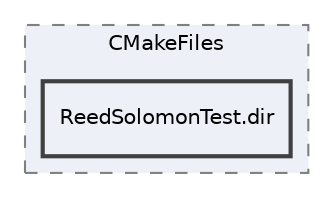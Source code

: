 digraph "build/tests/CMakeFiles/ReedSolomonTest.dir"
{
 // LATEX_PDF_SIZE
  edge [fontname="Helvetica",fontsize="10",labelfontname="Helvetica",labelfontsize="10"];
  node [fontname="Helvetica",fontsize="10",shape=record];
  compound=true
  subgraph clusterdir_b67b133a83ac3df5d719be61f4ee2417 {
    graph [ bgcolor="#edf0f7", pencolor="grey50", style="filled,dashed,", label="CMakeFiles", fontname="Helvetica", fontsize="10", URL="dir_b67b133a83ac3df5d719be61f4ee2417.html"]
  dir_98a9f743934428467eb37b623319c2fa [shape=box, label="ReedSolomonTest.dir", style="filled,bold,", fillcolor="#edf0f7", color="grey25", URL="dir_98a9f743934428467eb37b623319c2fa.html"];
  }
}
